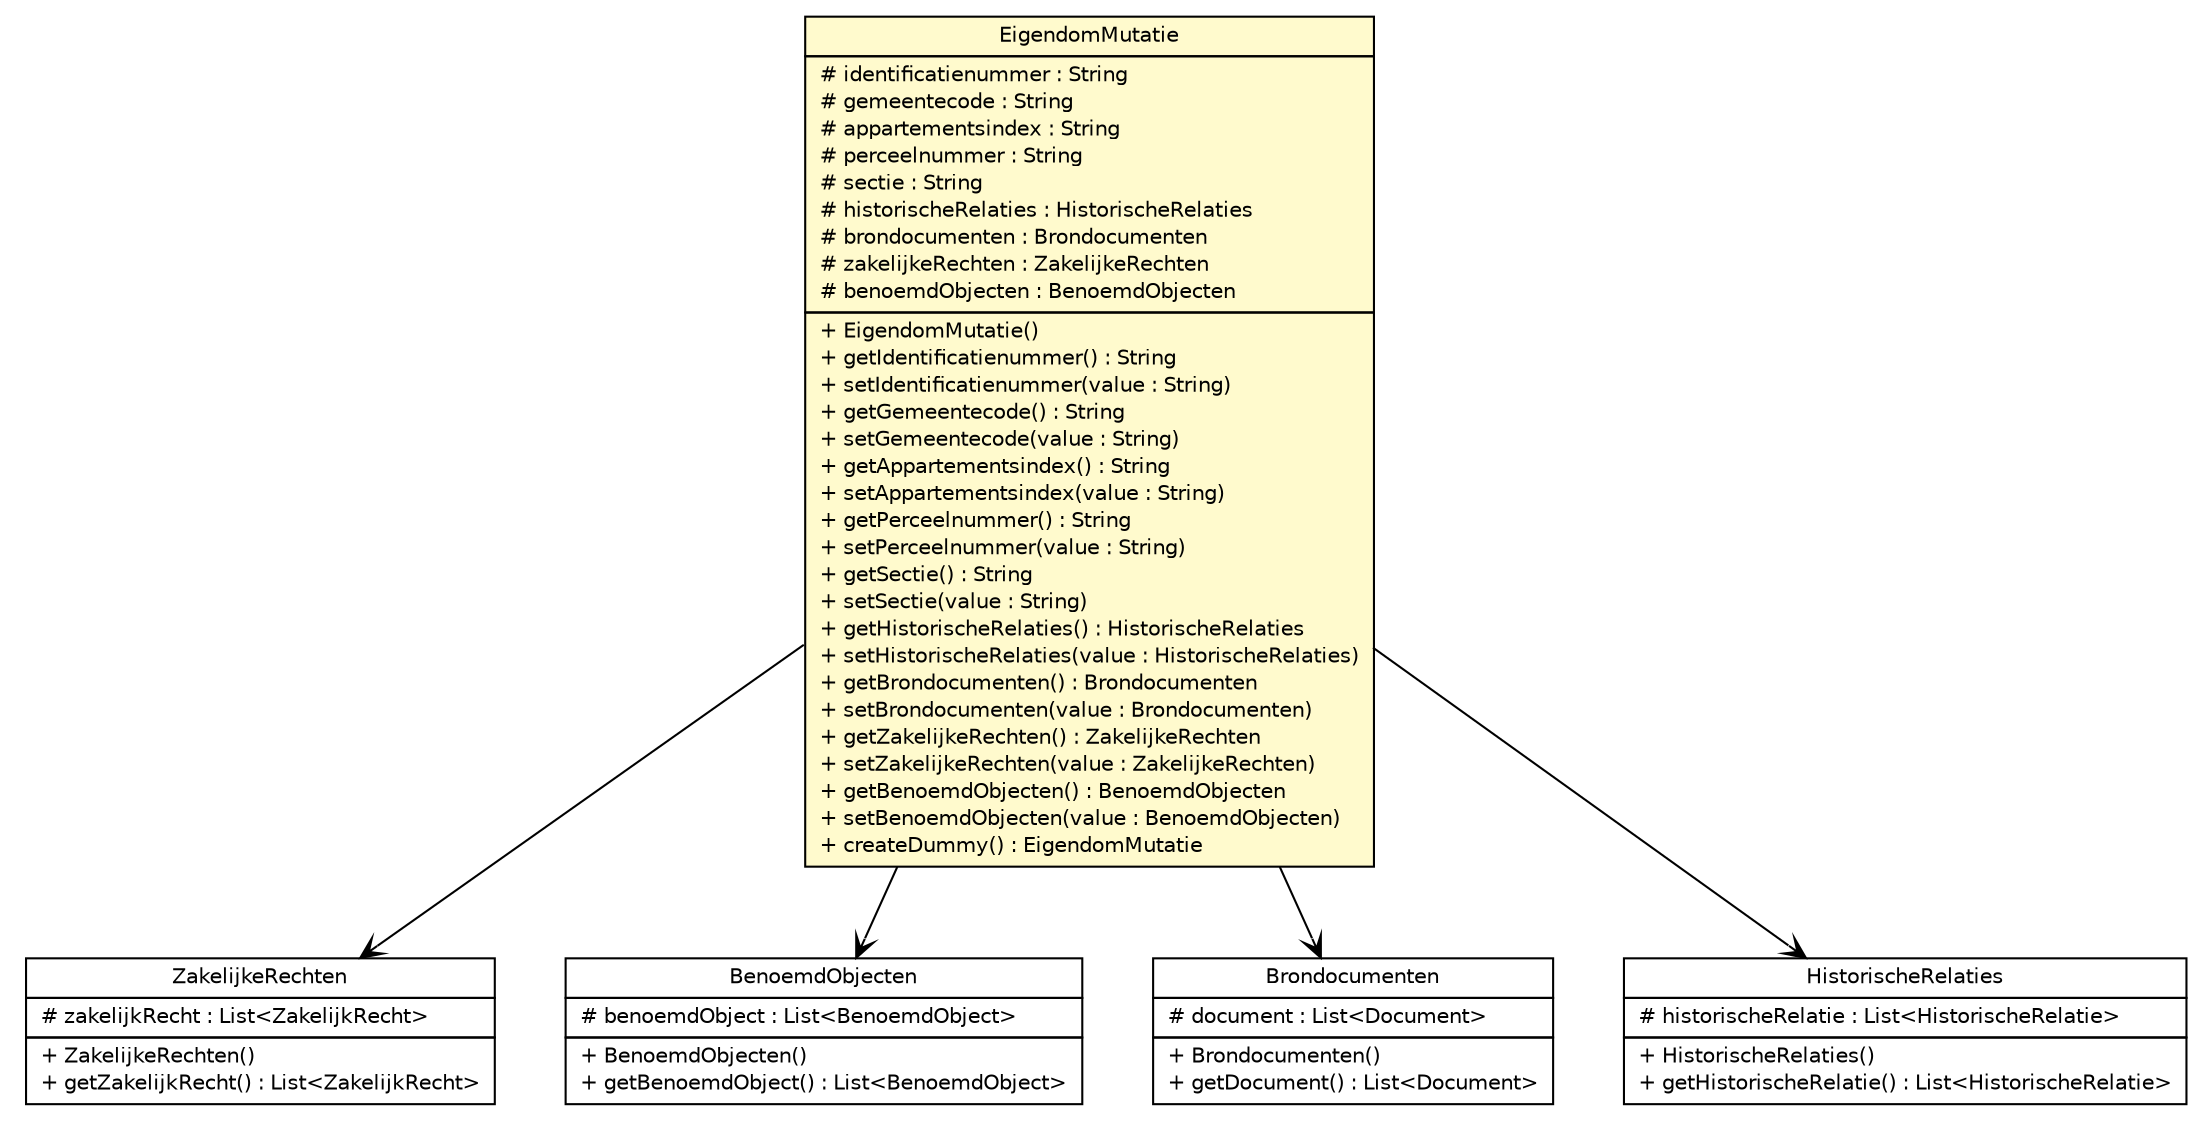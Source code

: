 #!/usr/local/bin/dot
#
# Class diagram 
# Generated by UMLGraph version R5_6-24-gf6e263 (http://www.umlgraph.org/)
#

digraph G {
	edge [fontname="Helvetica",fontsize=10,labelfontname="Helvetica",labelfontsize=10];
	node [fontname="Helvetica",fontsize=10,shape=plaintext];
	nodesep=0.25;
	ranksep=0.5;
	// nl.b3p.brmo.soap.eigendom.ZakelijkeRechten
	c749 [label=<<table title="nl.b3p.brmo.soap.eigendom.ZakelijkeRechten" border="0" cellborder="1" cellspacing="0" cellpadding="2" port="p" href="./ZakelijkeRechten.html">
		<tr><td><table border="0" cellspacing="0" cellpadding="1">
<tr><td align="center" balign="center"> ZakelijkeRechten </td></tr>
		</table></td></tr>
		<tr><td><table border="0" cellspacing="0" cellpadding="1">
<tr><td align="left" balign="left"> # zakelijkRecht : List&lt;ZakelijkRecht&gt; </td></tr>
		</table></td></tr>
		<tr><td><table border="0" cellspacing="0" cellpadding="1">
<tr><td align="left" balign="left"> + ZakelijkeRechten() </td></tr>
<tr><td align="left" balign="left"> + getZakelijkRecht() : List&lt;ZakelijkRecht&gt; </td></tr>
		</table></td></tr>
		</table>>, URL="./ZakelijkeRechten.html", fontname="Helvetica", fontcolor="black", fontsize=10.0];
	// nl.b3p.brmo.soap.eigendom.BenoemdObjecten
	c751 [label=<<table title="nl.b3p.brmo.soap.eigendom.BenoemdObjecten" border="0" cellborder="1" cellspacing="0" cellpadding="2" port="p" href="./BenoemdObjecten.html">
		<tr><td><table border="0" cellspacing="0" cellpadding="1">
<tr><td align="center" balign="center"> BenoemdObjecten </td></tr>
		</table></td></tr>
		<tr><td><table border="0" cellspacing="0" cellpadding="1">
<tr><td align="left" balign="left"> # benoemdObject : List&lt;BenoemdObject&gt; </td></tr>
		</table></td></tr>
		<tr><td><table border="0" cellspacing="0" cellpadding="1">
<tr><td align="left" balign="left"> + BenoemdObjecten() </td></tr>
<tr><td align="left" balign="left"> + getBenoemdObject() : List&lt;BenoemdObject&gt; </td></tr>
		</table></td></tr>
		</table>>, URL="./BenoemdObjecten.html", fontname="Helvetica", fontcolor="black", fontsize=10.0];
	// nl.b3p.brmo.soap.eigendom.Brondocumenten
	c754 [label=<<table title="nl.b3p.brmo.soap.eigendom.Brondocumenten" border="0" cellborder="1" cellspacing="0" cellpadding="2" port="p" href="./Brondocumenten.html">
		<tr><td><table border="0" cellspacing="0" cellpadding="1">
<tr><td align="center" balign="center"> Brondocumenten </td></tr>
		</table></td></tr>
		<tr><td><table border="0" cellspacing="0" cellpadding="1">
<tr><td align="left" balign="left"> # document : List&lt;Document&gt; </td></tr>
		</table></td></tr>
		<tr><td><table border="0" cellspacing="0" cellpadding="1">
<tr><td align="left" balign="left"> + Brondocumenten() </td></tr>
<tr><td align="left" balign="left"> + getDocument() : List&lt;Document&gt; </td></tr>
		</table></td></tr>
		</table>>, URL="./Brondocumenten.html", fontname="Helvetica", fontcolor="black", fontsize=10.0];
	// nl.b3p.brmo.soap.eigendom.EigendomMutatie
	c755 [label=<<table title="nl.b3p.brmo.soap.eigendom.EigendomMutatie" border="0" cellborder="1" cellspacing="0" cellpadding="2" port="p" bgcolor="lemonChiffon" href="./EigendomMutatie.html">
		<tr><td><table border="0" cellspacing="0" cellpadding="1">
<tr><td align="center" balign="center"> EigendomMutatie </td></tr>
		</table></td></tr>
		<tr><td><table border="0" cellspacing="0" cellpadding="1">
<tr><td align="left" balign="left"> # identificatienummer : String </td></tr>
<tr><td align="left" balign="left"> # gemeentecode : String </td></tr>
<tr><td align="left" balign="left"> # appartementsindex : String </td></tr>
<tr><td align="left" balign="left"> # perceelnummer : String </td></tr>
<tr><td align="left" balign="left"> # sectie : String </td></tr>
<tr><td align="left" balign="left"> # historischeRelaties : HistorischeRelaties </td></tr>
<tr><td align="left" balign="left"> # brondocumenten : Brondocumenten </td></tr>
<tr><td align="left" balign="left"> # zakelijkeRechten : ZakelijkeRechten </td></tr>
<tr><td align="left" balign="left"> # benoemdObjecten : BenoemdObjecten </td></tr>
		</table></td></tr>
		<tr><td><table border="0" cellspacing="0" cellpadding="1">
<tr><td align="left" balign="left"> + EigendomMutatie() </td></tr>
<tr><td align="left" balign="left"> + getIdentificatienummer() : String </td></tr>
<tr><td align="left" balign="left"> + setIdentificatienummer(value : String) </td></tr>
<tr><td align="left" balign="left"> + getGemeentecode() : String </td></tr>
<tr><td align="left" balign="left"> + setGemeentecode(value : String) </td></tr>
<tr><td align="left" balign="left"> + getAppartementsindex() : String </td></tr>
<tr><td align="left" balign="left"> + setAppartementsindex(value : String) </td></tr>
<tr><td align="left" balign="left"> + getPerceelnummer() : String </td></tr>
<tr><td align="left" balign="left"> + setPerceelnummer(value : String) </td></tr>
<tr><td align="left" balign="left"> + getSectie() : String </td></tr>
<tr><td align="left" balign="left"> + setSectie(value : String) </td></tr>
<tr><td align="left" balign="left"> + getHistorischeRelaties() : HistorischeRelaties </td></tr>
<tr><td align="left" balign="left"> + setHistorischeRelaties(value : HistorischeRelaties) </td></tr>
<tr><td align="left" balign="left"> + getBrondocumenten() : Brondocumenten </td></tr>
<tr><td align="left" balign="left"> + setBrondocumenten(value : Brondocumenten) </td></tr>
<tr><td align="left" balign="left"> + getZakelijkeRechten() : ZakelijkeRechten </td></tr>
<tr><td align="left" balign="left"> + setZakelijkeRechten(value : ZakelijkeRechten) </td></tr>
<tr><td align="left" balign="left"> + getBenoemdObjecten() : BenoemdObjecten </td></tr>
<tr><td align="left" balign="left"> + setBenoemdObjecten(value : BenoemdObjecten) </td></tr>
<tr><td align="left" balign="left"> + createDummy() : EigendomMutatie </td></tr>
		</table></td></tr>
		</table>>, URL="./EigendomMutatie.html", fontname="Helvetica", fontcolor="black", fontsize=10.0];
	// nl.b3p.brmo.soap.eigendom.HistorischeRelaties
	c769 [label=<<table title="nl.b3p.brmo.soap.eigendom.HistorischeRelaties" border="0" cellborder="1" cellspacing="0" cellpadding="2" port="p" href="./HistorischeRelaties.html">
		<tr><td><table border="0" cellspacing="0" cellpadding="1">
<tr><td align="center" balign="center"> HistorischeRelaties </td></tr>
		</table></td></tr>
		<tr><td><table border="0" cellspacing="0" cellpadding="1">
<tr><td align="left" balign="left"> # historischeRelatie : List&lt;HistorischeRelatie&gt; </td></tr>
		</table></td></tr>
		<tr><td><table border="0" cellspacing="0" cellpadding="1">
<tr><td align="left" balign="left"> + HistorischeRelaties() </td></tr>
<tr><td align="left" balign="left"> + getHistorischeRelatie() : List&lt;HistorischeRelatie&gt; </td></tr>
		</table></td></tr>
		</table>>, URL="./HistorischeRelaties.html", fontname="Helvetica", fontcolor="black", fontsize=10.0];
	// nl.b3p.brmo.soap.eigendom.EigendomMutatie NAVASSOC nl.b3p.brmo.soap.eigendom.HistorischeRelaties
	c755:p -> c769:p [taillabel="", label="", headlabel="", fontname="Helvetica", fontcolor="black", fontsize=10.0, color="black", arrowhead=open];
	// nl.b3p.brmo.soap.eigendom.EigendomMutatie NAVASSOC nl.b3p.brmo.soap.eigendom.Brondocumenten
	c755:p -> c754:p [taillabel="", label="", headlabel="", fontname="Helvetica", fontcolor="black", fontsize=10.0, color="black", arrowhead=open];
	// nl.b3p.brmo.soap.eigendom.EigendomMutatie NAVASSOC nl.b3p.brmo.soap.eigendom.ZakelijkeRechten
	c755:p -> c749:p [taillabel="", label="", headlabel="", fontname="Helvetica", fontcolor="black", fontsize=10.0, color="black", arrowhead=open];
	// nl.b3p.brmo.soap.eigendom.EigendomMutatie NAVASSOC nl.b3p.brmo.soap.eigendom.BenoemdObjecten
	c755:p -> c751:p [taillabel="", label="", headlabel="", fontname="Helvetica", fontcolor="black", fontsize=10.0, color="black", arrowhead=open];
}

